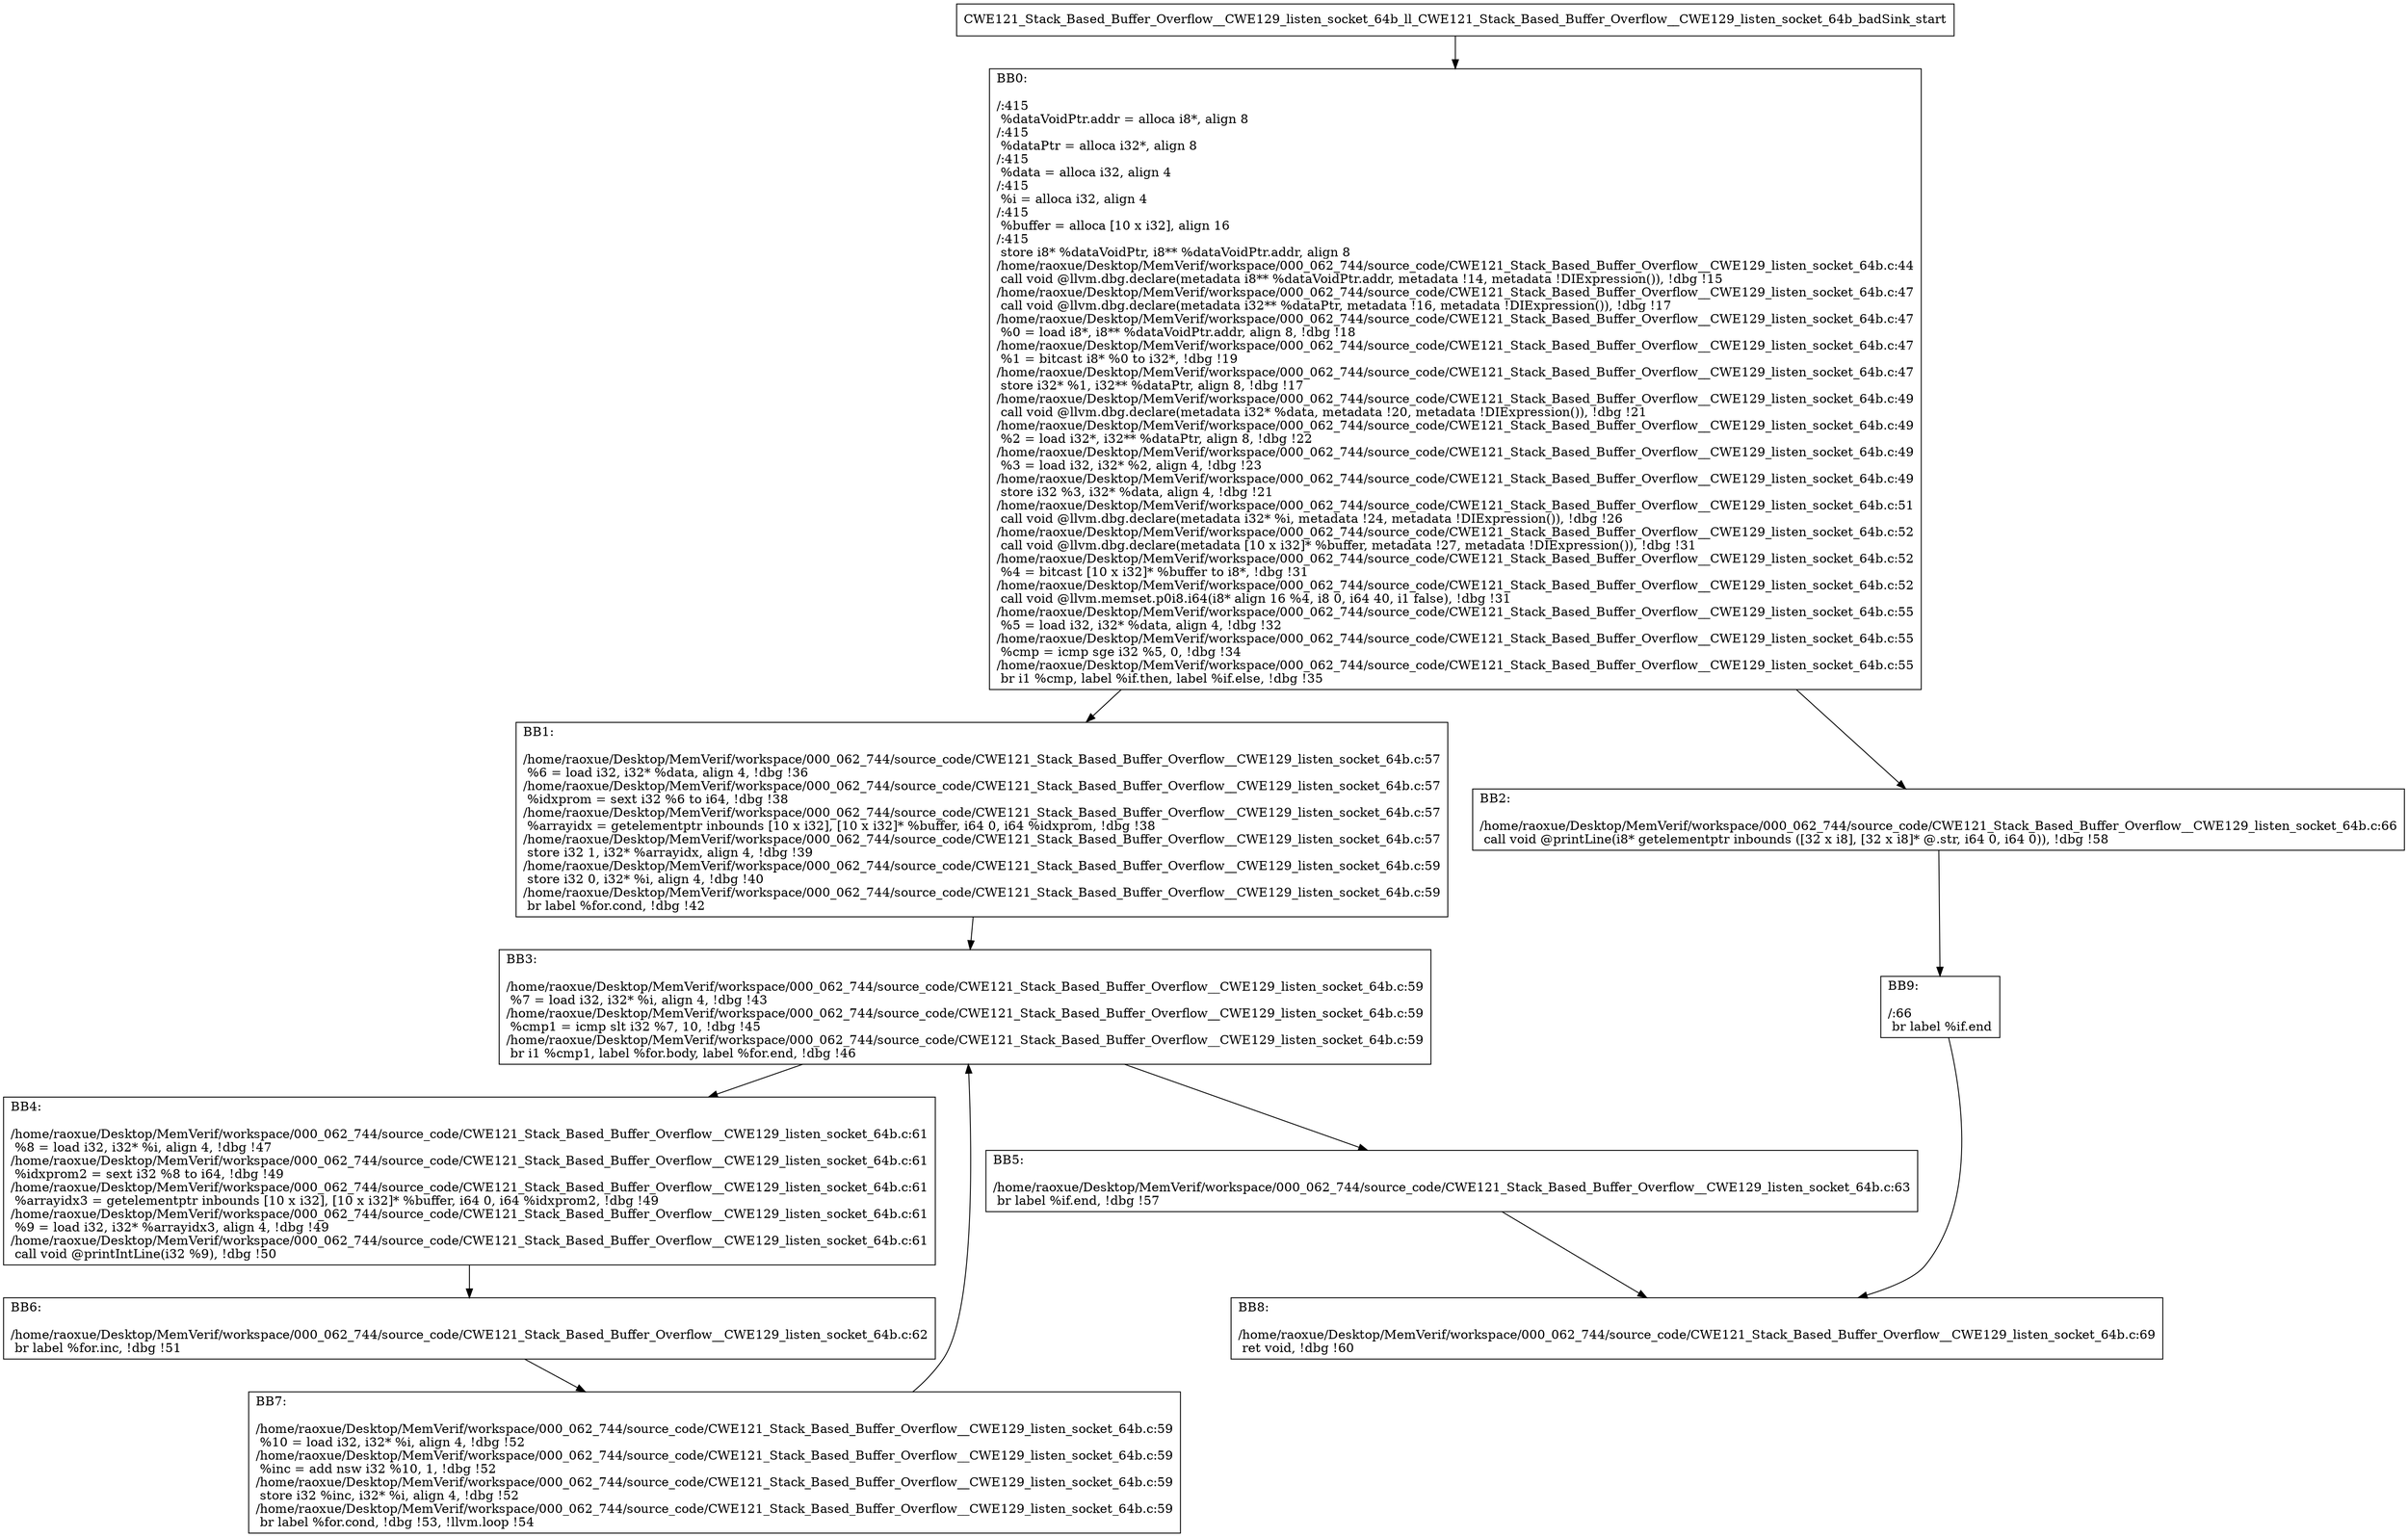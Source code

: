 digraph "CFG for'CWE121_Stack_Based_Buffer_Overflow__CWE129_listen_socket_64b_ll_CWE121_Stack_Based_Buffer_Overflow__CWE129_listen_socket_64b_badSink' function" {
	BBCWE121_Stack_Based_Buffer_Overflow__CWE129_listen_socket_64b_ll_CWE121_Stack_Based_Buffer_Overflow__CWE129_listen_socket_64b_badSink_start[shape=record,label="{CWE121_Stack_Based_Buffer_Overflow__CWE129_listen_socket_64b_ll_CWE121_Stack_Based_Buffer_Overflow__CWE129_listen_socket_64b_badSink_start}"];
	BBCWE121_Stack_Based_Buffer_Overflow__CWE129_listen_socket_64b_ll_CWE121_Stack_Based_Buffer_Overflow__CWE129_listen_socket_64b_badSink_start-> CWE121_Stack_Based_Buffer_Overflow__CWE129_listen_socket_64b_ll_CWE121_Stack_Based_Buffer_Overflow__CWE129_listen_socket_64b_badSinkBB0;
	CWE121_Stack_Based_Buffer_Overflow__CWE129_listen_socket_64b_ll_CWE121_Stack_Based_Buffer_Overflow__CWE129_listen_socket_64b_badSinkBB0 [shape=record, label="{BB0:\l\l/:415\l
  %dataVoidPtr.addr = alloca i8*, align 8\l
/:415\l
  %dataPtr = alloca i32*, align 8\l
/:415\l
  %data = alloca i32, align 4\l
/:415\l
  %i = alloca i32, align 4\l
/:415\l
  %buffer = alloca [10 x i32], align 16\l
/:415\l
  store i8* %dataVoidPtr, i8** %dataVoidPtr.addr, align 8\l
/home/raoxue/Desktop/MemVerif/workspace/000_062_744/source_code/CWE121_Stack_Based_Buffer_Overflow__CWE129_listen_socket_64b.c:44\l
  call void @llvm.dbg.declare(metadata i8** %dataVoidPtr.addr, metadata !14, metadata !DIExpression()), !dbg !15\l
/home/raoxue/Desktop/MemVerif/workspace/000_062_744/source_code/CWE121_Stack_Based_Buffer_Overflow__CWE129_listen_socket_64b.c:47\l
  call void @llvm.dbg.declare(metadata i32** %dataPtr, metadata !16, metadata !DIExpression()), !dbg !17\l
/home/raoxue/Desktop/MemVerif/workspace/000_062_744/source_code/CWE121_Stack_Based_Buffer_Overflow__CWE129_listen_socket_64b.c:47\l
  %0 = load i8*, i8** %dataVoidPtr.addr, align 8, !dbg !18\l
/home/raoxue/Desktop/MemVerif/workspace/000_062_744/source_code/CWE121_Stack_Based_Buffer_Overflow__CWE129_listen_socket_64b.c:47\l
  %1 = bitcast i8* %0 to i32*, !dbg !19\l
/home/raoxue/Desktop/MemVerif/workspace/000_062_744/source_code/CWE121_Stack_Based_Buffer_Overflow__CWE129_listen_socket_64b.c:47\l
  store i32* %1, i32** %dataPtr, align 8, !dbg !17\l
/home/raoxue/Desktop/MemVerif/workspace/000_062_744/source_code/CWE121_Stack_Based_Buffer_Overflow__CWE129_listen_socket_64b.c:49\l
  call void @llvm.dbg.declare(metadata i32* %data, metadata !20, metadata !DIExpression()), !dbg !21\l
/home/raoxue/Desktop/MemVerif/workspace/000_062_744/source_code/CWE121_Stack_Based_Buffer_Overflow__CWE129_listen_socket_64b.c:49\l
  %2 = load i32*, i32** %dataPtr, align 8, !dbg !22\l
/home/raoxue/Desktop/MemVerif/workspace/000_062_744/source_code/CWE121_Stack_Based_Buffer_Overflow__CWE129_listen_socket_64b.c:49\l
  %3 = load i32, i32* %2, align 4, !dbg !23\l
/home/raoxue/Desktop/MemVerif/workspace/000_062_744/source_code/CWE121_Stack_Based_Buffer_Overflow__CWE129_listen_socket_64b.c:49\l
  store i32 %3, i32* %data, align 4, !dbg !21\l
/home/raoxue/Desktop/MemVerif/workspace/000_062_744/source_code/CWE121_Stack_Based_Buffer_Overflow__CWE129_listen_socket_64b.c:51\l
  call void @llvm.dbg.declare(metadata i32* %i, metadata !24, metadata !DIExpression()), !dbg !26\l
/home/raoxue/Desktop/MemVerif/workspace/000_062_744/source_code/CWE121_Stack_Based_Buffer_Overflow__CWE129_listen_socket_64b.c:52\l
  call void @llvm.dbg.declare(metadata [10 x i32]* %buffer, metadata !27, metadata !DIExpression()), !dbg !31\l
/home/raoxue/Desktop/MemVerif/workspace/000_062_744/source_code/CWE121_Stack_Based_Buffer_Overflow__CWE129_listen_socket_64b.c:52\l
  %4 = bitcast [10 x i32]* %buffer to i8*, !dbg !31\l
/home/raoxue/Desktop/MemVerif/workspace/000_062_744/source_code/CWE121_Stack_Based_Buffer_Overflow__CWE129_listen_socket_64b.c:52\l
  call void @llvm.memset.p0i8.i64(i8* align 16 %4, i8 0, i64 40, i1 false), !dbg !31\l
/home/raoxue/Desktop/MemVerif/workspace/000_062_744/source_code/CWE121_Stack_Based_Buffer_Overflow__CWE129_listen_socket_64b.c:55\l
  %5 = load i32, i32* %data, align 4, !dbg !32\l
/home/raoxue/Desktop/MemVerif/workspace/000_062_744/source_code/CWE121_Stack_Based_Buffer_Overflow__CWE129_listen_socket_64b.c:55\l
  %cmp = icmp sge i32 %5, 0, !dbg !34\l
/home/raoxue/Desktop/MemVerif/workspace/000_062_744/source_code/CWE121_Stack_Based_Buffer_Overflow__CWE129_listen_socket_64b.c:55\l
  br i1 %cmp, label %if.then, label %if.else, !dbg !35\l
}"];
	CWE121_Stack_Based_Buffer_Overflow__CWE129_listen_socket_64b_ll_CWE121_Stack_Based_Buffer_Overflow__CWE129_listen_socket_64b_badSinkBB0-> CWE121_Stack_Based_Buffer_Overflow__CWE129_listen_socket_64b_ll_CWE121_Stack_Based_Buffer_Overflow__CWE129_listen_socket_64b_badSinkBB1;
	CWE121_Stack_Based_Buffer_Overflow__CWE129_listen_socket_64b_ll_CWE121_Stack_Based_Buffer_Overflow__CWE129_listen_socket_64b_badSinkBB0-> CWE121_Stack_Based_Buffer_Overflow__CWE129_listen_socket_64b_ll_CWE121_Stack_Based_Buffer_Overflow__CWE129_listen_socket_64b_badSinkBB2;
	CWE121_Stack_Based_Buffer_Overflow__CWE129_listen_socket_64b_ll_CWE121_Stack_Based_Buffer_Overflow__CWE129_listen_socket_64b_badSinkBB1 [shape=record, label="{BB1:\l\l/home/raoxue/Desktop/MemVerif/workspace/000_062_744/source_code/CWE121_Stack_Based_Buffer_Overflow__CWE129_listen_socket_64b.c:57\l
  %6 = load i32, i32* %data, align 4, !dbg !36\l
/home/raoxue/Desktop/MemVerif/workspace/000_062_744/source_code/CWE121_Stack_Based_Buffer_Overflow__CWE129_listen_socket_64b.c:57\l
  %idxprom = sext i32 %6 to i64, !dbg !38\l
/home/raoxue/Desktop/MemVerif/workspace/000_062_744/source_code/CWE121_Stack_Based_Buffer_Overflow__CWE129_listen_socket_64b.c:57\l
  %arrayidx = getelementptr inbounds [10 x i32], [10 x i32]* %buffer, i64 0, i64 %idxprom, !dbg !38\l
/home/raoxue/Desktop/MemVerif/workspace/000_062_744/source_code/CWE121_Stack_Based_Buffer_Overflow__CWE129_listen_socket_64b.c:57\l
  store i32 1, i32* %arrayidx, align 4, !dbg !39\l
/home/raoxue/Desktop/MemVerif/workspace/000_062_744/source_code/CWE121_Stack_Based_Buffer_Overflow__CWE129_listen_socket_64b.c:59\l
  store i32 0, i32* %i, align 4, !dbg !40\l
/home/raoxue/Desktop/MemVerif/workspace/000_062_744/source_code/CWE121_Stack_Based_Buffer_Overflow__CWE129_listen_socket_64b.c:59\l
  br label %for.cond, !dbg !42\l
}"];
	CWE121_Stack_Based_Buffer_Overflow__CWE129_listen_socket_64b_ll_CWE121_Stack_Based_Buffer_Overflow__CWE129_listen_socket_64b_badSinkBB1-> CWE121_Stack_Based_Buffer_Overflow__CWE129_listen_socket_64b_ll_CWE121_Stack_Based_Buffer_Overflow__CWE129_listen_socket_64b_badSinkBB3;
	CWE121_Stack_Based_Buffer_Overflow__CWE129_listen_socket_64b_ll_CWE121_Stack_Based_Buffer_Overflow__CWE129_listen_socket_64b_badSinkBB3 [shape=record, label="{BB3:\l\l/home/raoxue/Desktop/MemVerif/workspace/000_062_744/source_code/CWE121_Stack_Based_Buffer_Overflow__CWE129_listen_socket_64b.c:59\l
  %7 = load i32, i32* %i, align 4, !dbg !43\l
/home/raoxue/Desktop/MemVerif/workspace/000_062_744/source_code/CWE121_Stack_Based_Buffer_Overflow__CWE129_listen_socket_64b.c:59\l
  %cmp1 = icmp slt i32 %7, 10, !dbg !45\l
/home/raoxue/Desktop/MemVerif/workspace/000_062_744/source_code/CWE121_Stack_Based_Buffer_Overflow__CWE129_listen_socket_64b.c:59\l
  br i1 %cmp1, label %for.body, label %for.end, !dbg !46\l
}"];
	CWE121_Stack_Based_Buffer_Overflow__CWE129_listen_socket_64b_ll_CWE121_Stack_Based_Buffer_Overflow__CWE129_listen_socket_64b_badSinkBB3-> CWE121_Stack_Based_Buffer_Overflow__CWE129_listen_socket_64b_ll_CWE121_Stack_Based_Buffer_Overflow__CWE129_listen_socket_64b_badSinkBB4;
	CWE121_Stack_Based_Buffer_Overflow__CWE129_listen_socket_64b_ll_CWE121_Stack_Based_Buffer_Overflow__CWE129_listen_socket_64b_badSinkBB3-> CWE121_Stack_Based_Buffer_Overflow__CWE129_listen_socket_64b_ll_CWE121_Stack_Based_Buffer_Overflow__CWE129_listen_socket_64b_badSinkBB5;
	CWE121_Stack_Based_Buffer_Overflow__CWE129_listen_socket_64b_ll_CWE121_Stack_Based_Buffer_Overflow__CWE129_listen_socket_64b_badSinkBB4 [shape=record, label="{BB4:\l\l/home/raoxue/Desktop/MemVerif/workspace/000_062_744/source_code/CWE121_Stack_Based_Buffer_Overflow__CWE129_listen_socket_64b.c:61\l
  %8 = load i32, i32* %i, align 4, !dbg !47\l
/home/raoxue/Desktop/MemVerif/workspace/000_062_744/source_code/CWE121_Stack_Based_Buffer_Overflow__CWE129_listen_socket_64b.c:61\l
  %idxprom2 = sext i32 %8 to i64, !dbg !49\l
/home/raoxue/Desktop/MemVerif/workspace/000_062_744/source_code/CWE121_Stack_Based_Buffer_Overflow__CWE129_listen_socket_64b.c:61\l
  %arrayidx3 = getelementptr inbounds [10 x i32], [10 x i32]* %buffer, i64 0, i64 %idxprom2, !dbg !49\l
/home/raoxue/Desktop/MemVerif/workspace/000_062_744/source_code/CWE121_Stack_Based_Buffer_Overflow__CWE129_listen_socket_64b.c:61\l
  %9 = load i32, i32* %arrayidx3, align 4, !dbg !49\l
/home/raoxue/Desktop/MemVerif/workspace/000_062_744/source_code/CWE121_Stack_Based_Buffer_Overflow__CWE129_listen_socket_64b.c:61\l
  call void @printIntLine(i32 %9), !dbg !50\l
}"];
	CWE121_Stack_Based_Buffer_Overflow__CWE129_listen_socket_64b_ll_CWE121_Stack_Based_Buffer_Overflow__CWE129_listen_socket_64b_badSinkBB4-> CWE121_Stack_Based_Buffer_Overflow__CWE129_listen_socket_64b_ll_CWE121_Stack_Based_Buffer_Overflow__CWE129_listen_socket_64b_badSinkBB6;
	CWE121_Stack_Based_Buffer_Overflow__CWE129_listen_socket_64b_ll_CWE121_Stack_Based_Buffer_Overflow__CWE129_listen_socket_64b_badSinkBB6 [shape=record, label="{BB6:\l\l/home/raoxue/Desktop/MemVerif/workspace/000_062_744/source_code/CWE121_Stack_Based_Buffer_Overflow__CWE129_listen_socket_64b.c:62\l
  br label %for.inc, !dbg !51\l
}"];
	CWE121_Stack_Based_Buffer_Overflow__CWE129_listen_socket_64b_ll_CWE121_Stack_Based_Buffer_Overflow__CWE129_listen_socket_64b_badSinkBB6-> CWE121_Stack_Based_Buffer_Overflow__CWE129_listen_socket_64b_ll_CWE121_Stack_Based_Buffer_Overflow__CWE129_listen_socket_64b_badSinkBB7;
	CWE121_Stack_Based_Buffer_Overflow__CWE129_listen_socket_64b_ll_CWE121_Stack_Based_Buffer_Overflow__CWE129_listen_socket_64b_badSinkBB7 [shape=record, label="{BB7:\l\l/home/raoxue/Desktop/MemVerif/workspace/000_062_744/source_code/CWE121_Stack_Based_Buffer_Overflow__CWE129_listen_socket_64b.c:59\l
  %10 = load i32, i32* %i, align 4, !dbg !52\l
/home/raoxue/Desktop/MemVerif/workspace/000_062_744/source_code/CWE121_Stack_Based_Buffer_Overflow__CWE129_listen_socket_64b.c:59\l
  %inc = add nsw i32 %10, 1, !dbg !52\l
/home/raoxue/Desktop/MemVerif/workspace/000_062_744/source_code/CWE121_Stack_Based_Buffer_Overflow__CWE129_listen_socket_64b.c:59\l
  store i32 %inc, i32* %i, align 4, !dbg !52\l
/home/raoxue/Desktop/MemVerif/workspace/000_062_744/source_code/CWE121_Stack_Based_Buffer_Overflow__CWE129_listen_socket_64b.c:59\l
  br label %for.cond, !dbg !53, !llvm.loop !54\l
}"];
	CWE121_Stack_Based_Buffer_Overflow__CWE129_listen_socket_64b_ll_CWE121_Stack_Based_Buffer_Overflow__CWE129_listen_socket_64b_badSinkBB7-> CWE121_Stack_Based_Buffer_Overflow__CWE129_listen_socket_64b_ll_CWE121_Stack_Based_Buffer_Overflow__CWE129_listen_socket_64b_badSinkBB3;
	CWE121_Stack_Based_Buffer_Overflow__CWE129_listen_socket_64b_ll_CWE121_Stack_Based_Buffer_Overflow__CWE129_listen_socket_64b_badSinkBB5 [shape=record, label="{BB5:\l\l/home/raoxue/Desktop/MemVerif/workspace/000_062_744/source_code/CWE121_Stack_Based_Buffer_Overflow__CWE129_listen_socket_64b.c:63\l
  br label %if.end, !dbg !57\l
}"];
	CWE121_Stack_Based_Buffer_Overflow__CWE129_listen_socket_64b_ll_CWE121_Stack_Based_Buffer_Overflow__CWE129_listen_socket_64b_badSinkBB5-> CWE121_Stack_Based_Buffer_Overflow__CWE129_listen_socket_64b_ll_CWE121_Stack_Based_Buffer_Overflow__CWE129_listen_socket_64b_badSinkBB8;
	CWE121_Stack_Based_Buffer_Overflow__CWE129_listen_socket_64b_ll_CWE121_Stack_Based_Buffer_Overflow__CWE129_listen_socket_64b_badSinkBB2 [shape=record, label="{BB2:\l\l/home/raoxue/Desktop/MemVerif/workspace/000_062_744/source_code/CWE121_Stack_Based_Buffer_Overflow__CWE129_listen_socket_64b.c:66\l
  call void @printLine(i8* getelementptr inbounds ([32 x i8], [32 x i8]* @.str, i64 0, i64 0)), !dbg !58\l
}"];
	CWE121_Stack_Based_Buffer_Overflow__CWE129_listen_socket_64b_ll_CWE121_Stack_Based_Buffer_Overflow__CWE129_listen_socket_64b_badSinkBB2-> CWE121_Stack_Based_Buffer_Overflow__CWE129_listen_socket_64b_ll_CWE121_Stack_Based_Buffer_Overflow__CWE129_listen_socket_64b_badSinkBB9;
	CWE121_Stack_Based_Buffer_Overflow__CWE129_listen_socket_64b_ll_CWE121_Stack_Based_Buffer_Overflow__CWE129_listen_socket_64b_badSinkBB9 [shape=record, label="{BB9:\l\l/:66\l
  br label %if.end\l
}"];
	CWE121_Stack_Based_Buffer_Overflow__CWE129_listen_socket_64b_ll_CWE121_Stack_Based_Buffer_Overflow__CWE129_listen_socket_64b_badSinkBB9-> CWE121_Stack_Based_Buffer_Overflow__CWE129_listen_socket_64b_ll_CWE121_Stack_Based_Buffer_Overflow__CWE129_listen_socket_64b_badSinkBB8;
	CWE121_Stack_Based_Buffer_Overflow__CWE129_listen_socket_64b_ll_CWE121_Stack_Based_Buffer_Overflow__CWE129_listen_socket_64b_badSinkBB8 [shape=record, label="{BB8:\l\l/home/raoxue/Desktop/MemVerif/workspace/000_062_744/source_code/CWE121_Stack_Based_Buffer_Overflow__CWE129_listen_socket_64b.c:69\l
  ret void, !dbg !60\l
}"];
}
